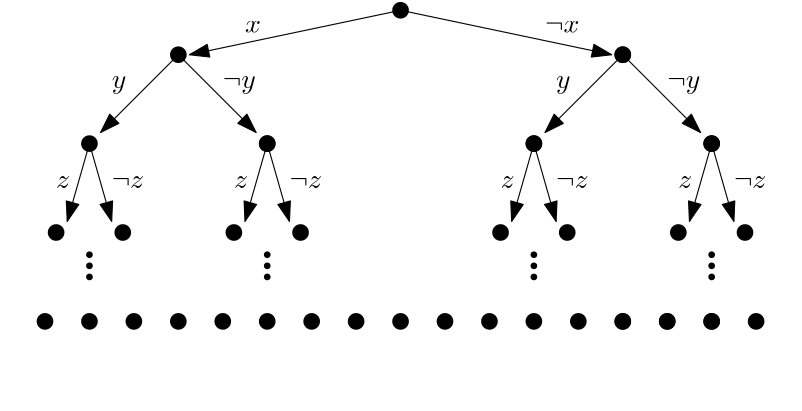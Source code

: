 <?xml version="1.0"?>
<!DOCTYPE ipe SYSTEM "ipe.dtd">
<ipe version="70206" creator="Ipe 7.2.7">
<info created="D:20180321141825" modified="D:20180321141856"/>
<ipestyle name="basic">
<symbol name="arrow/arc(spx)">
<path stroke="sym-stroke" fill="sym-stroke" pen="sym-pen">
0 0 m
-1 0.333 l
-1 -0.333 l
h
</path>
</symbol>
<symbol name="arrow/farc(spx)">
<path stroke="sym-stroke" fill="white" pen="sym-pen">
0 0 m
-1 0.333 l
-1 -0.333 l
h
</path>
</symbol>
<symbol name="arrow/ptarc(spx)">
<path stroke="sym-stroke" fill="sym-stroke" pen="sym-pen">
0 0 m
-1 0.333 l
-0.8 0 l
-1 -0.333 l
h
</path>
</symbol>
<symbol name="arrow/fptarc(spx)">
<path stroke="sym-stroke" fill="white" pen="sym-pen">
0 0 m
-1 0.333 l
-0.8 0 l
-1 -0.333 l
h
</path>
</symbol>
<symbol name="mark/circle(sx)" transformations="translations">
<path fill="sym-stroke">
0.6 0 0 0.6 0 0 e
0.4 0 0 0.4 0 0 e
</path>
</symbol>
<symbol name="mark/disk(sx)" transformations="translations">
<path fill="sym-stroke">
0.6 0 0 0.6 0 0 e
</path>
</symbol>
<symbol name="mark/fdisk(sfx)" transformations="translations">
<group>
<path fill="sym-fill">
0.5 0 0 0.5 0 0 e
</path>
<path fill="sym-stroke" fillrule="eofill">
0.6 0 0 0.6 0 0 e
0.4 0 0 0.4 0 0 e
</path>
</group>
</symbol>
<symbol name="mark/box(sx)" transformations="translations">
<path fill="sym-stroke" fillrule="eofill">
-0.6 -0.6 m
0.6 -0.6 l
0.6 0.6 l
-0.6 0.6 l
h
-0.4 -0.4 m
0.4 -0.4 l
0.4 0.4 l
-0.4 0.4 l
h
</path>
</symbol>
<symbol name="mark/square(sx)" transformations="translations">
<path fill="sym-stroke">
-0.6 -0.6 m
0.6 -0.6 l
0.6 0.6 l
-0.6 0.6 l
h
</path>
</symbol>
<symbol name="mark/fsquare(sfx)" transformations="translations">
<group>
<path fill="sym-fill">
-0.5 -0.5 m
0.5 -0.5 l
0.5 0.5 l
-0.5 0.5 l
h
</path>
<path fill="sym-stroke" fillrule="eofill">
-0.6 -0.6 m
0.6 -0.6 l
0.6 0.6 l
-0.6 0.6 l
h
-0.4 -0.4 m
0.4 -0.4 l
0.4 0.4 l
-0.4 0.4 l
h
</path>
</group>
</symbol>
<symbol name="mark/cross(sx)" transformations="translations">
<group>
<path fill="sym-stroke">
-0.43 -0.57 m
0.57 0.43 l
0.43 0.57 l
-0.57 -0.43 l
h
</path>
<path fill="sym-stroke">
-0.43 0.57 m
0.57 -0.43 l
0.43 -0.57 l
-0.57 0.43 l
h
</path>
</group>
</symbol>
<symbol name="arrow/fnormal(spx)">
<path stroke="sym-stroke" fill="white" pen="sym-pen">
0 0 m
-1 0.333 l
-1 -0.333 l
h
</path>
</symbol>
<symbol name="arrow/pointed(spx)">
<path stroke="sym-stroke" fill="sym-stroke" pen="sym-pen">
0 0 m
-1 0.333 l
-0.8 0 l
-1 -0.333 l
h
</path>
</symbol>
<symbol name="arrow/fpointed(spx)">
<path stroke="sym-stroke" fill="white" pen="sym-pen">
0 0 m
-1 0.333 l
-0.8 0 l
-1 -0.333 l
h
</path>
</symbol>
<symbol name="arrow/linear(spx)">
<path stroke="sym-stroke" pen="sym-pen">
-1 0.333 m
0 0 l
-1 -0.333 l
</path>
</symbol>
<symbol name="arrow/fdouble(spx)">
<path stroke="sym-stroke" fill="white" pen="sym-pen">
0 0 m
-1 0.333 l
-1 -0.333 l
h
-1 0 m
-2 0.333 l
-2 -0.333 l
h
</path>
</symbol>
<symbol name="arrow/double(spx)">
<path stroke="sym-stroke" fill="sym-stroke" pen="sym-pen">
0 0 m
-1 0.333 l
-1 -0.333 l
h
-1 0 m
-2 0.333 l
-2 -0.333 l
h
</path>
</symbol>
<pen name="heavier" value="0.8"/>
<pen name="fat" value="1.2"/>
<pen name="ultrafat" value="2"/>
<symbolsize name="large" value="5"/>
<symbolsize name="small" value="2"/>
<symbolsize name="tiny" value="1.1"/>
<arrowsize name="large" value="10"/>
<arrowsize name="small" value="5"/>
<arrowsize name="tiny" value="3"/>
<color name="red" value="1 0 0"/>
<color name="green" value="0 1 0"/>
<color name="blue" value="0 0 1"/>
<color name="yellow" value="1 1 0"/>
<color name="orange" value="1 0.647 0"/>
<color name="gold" value="1 0.843 0"/>
<color name="purple" value="0.627 0.125 0.941"/>
<color name="gray" value="0.745"/>
<color name="brown" value="0.647 0.165 0.165"/>
<color name="navy" value="0 0 0.502"/>
<color name="pink" value="1 0.753 0.796"/>
<color name="seagreen" value="0.18 0.545 0.341"/>
<color name="turquoise" value="0.251 0.878 0.816"/>
<color name="violet" value="0.933 0.51 0.933"/>
<color name="darkblue" value="0 0 0.545"/>
<color name="darkcyan" value="0 0.545 0.545"/>
<color name="darkgray" value="0.663"/>
<color name="darkgreen" value="0 0.392 0"/>
<color name="darkmagenta" value="0.545 0 0.545"/>
<color name="darkorange" value="1 0.549 0"/>
<color name="darkred" value="0.545 0 0"/>
<color name="lightblue" value="0.678 0.847 0.902"/>
<color name="lightcyan" value="0.878 1 1"/>
<color name="lightgray" value="0.827"/>
<color name="lightgreen" value="0.565 0.933 0.565"/>
<color name="lightyellow" value="1 1 0.878"/>
<dashstyle name="dashed" value="[4] 0"/>
<dashstyle name="dotted" value="[1 3] 0"/>
<dashstyle name="dash dotted" value="[4 2 1 2] 0"/>
<dashstyle name="dash dot dotted" value="[4 2 1 2 1 2] 0"/>
<textsize name="large" value="\large"/>
<textsize name="Large" value="\Large"/>
<textsize name="LARGE" value="\LARGE"/>
<textsize name="huge" value="\huge"/>
<textsize name="Huge" value="\Huge"/>
<textsize name="small" value="\small"/>
<textsize name="footnote" value="\footnotesize"/>
<textsize name="tiny" value="\tiny"/>
<textstyle name="center" begin="\begin{center}" end="\end{center}"/>
<textstyle name="itemize" begin="\begin{itemize}" end="\end{itemize}"/>
<textstyle name="item" begin="\begin{itemize}\item{}" end="\end{itemize}"/>
<gridsize name="4 pts" value="4"/>
<gridsize name="8 pts (~3 mm)" value="8"/>
<gridsize name="16 pts (~6 mm)" value="16"/>
<gridsize name="32 pts (~12 mm)" value="32"/>
<gridsize name="10 pts (~3.5 mm)" value="10"/>
<gridsize name="20 pts (~7 mm)" value="20"/>
<gridsize name="14 pts (~5 mm)" value="14"/>
<gridsize name="28 pts (~10 mm)" value="28"/>
<gridsize name="56 pts (~20 mm)" value="56"/>
<anglesize name="90 deg" value="90"/>
<anglesize name="60 deg" value="60"/>
<anglesize name="45 deg" value="45"/>
<anglesize name="30 deg" value="30"/>
<anglesize name="22.5 deg" value="22.5"/>
<opacity name="10%" value="0.1"/>
<opacity name="30%" value="0.3"/>
<opacity name="50%" value="0.5"/>
<opacity name="75%" value="0.75"/>
<tiling name="falling" angle="-60" step="4" width="1"/>
<tiling name="rising" angle="30" step="4" width="1"/>
</ipestyle>
<page>
<layer name="alpha"/>
<view layers="alpha" active="alpha"/>
<use layer="alpha" name="mark/disk(sx)" pos="208 832" size="large" stroke="black"/>
<use name="mark/disk(sx)" pos="128 816" size="large" stroke="black"/>
<use name="mark/disk(sx)" pos="288 816" size="large" stroke="black"/>
<path stroke="black" arrow="normal/normal">
208 832 m
132 816 l
</path>
<path stroke="black" arrow="normal/normal">
208 832 m
284 816 l
</path>
<text matrix="1 0 0 1 0 -4" transformations="translations" pos="152 828" stroke="black" type="label" width="5.694" height="4.289" depth="0" valign="baseline">$x$</text>
<text matrix="1 0 0 1 108 -4" transformations="translations" pos="152 828" stroke="black" type="label" width="12.336" height="4.289" depth="0" valign="baseline" style="math">\neg x</text>
<use name="mark/disk(sx)" pos="96 784" size="large" stroke="black"/>
<use name="mark/disk(sx)" pos="160 784" size="large" stroke="black"/>
<path stroke="black" arrow="normal/normal">
128 816 m
100 788 l
</path>
<path stroke="black" arrow="normal/normal">
128 816 m
156 788 l
</path>
<text transformations="translations" pos="104 804" stroke="black" type="label" width="5.242" height="4.297" depth="1.93" valign="baseline">$y$</text>
<text matrix="1 0 0 1 40 0" transformations="translations" pos="104 804" stroke="black" type="label" width="11.884" height="4.297" depth="1.93" valign="baseline" style="math">\neg y</text>
<use matrix="1 0 0 1 160 0" name="mark/disk(sx)" pos="128 816" size="large" stroke="black"/>
<use matrix="1 0 0 1 160 0" name="mark/disk(sx)" pos="96 784" size="large" stroke="black"/>
<use matrix="1 0 0 1 160 0" name="mark/disk(sx)" pos="160 784" size="large" stroke="black"/>
<path matrix="1 0 0 1 160 0" stroke="black" arrow="normal/normal">
128 816 m
100 788 l
</path>
<path matrix="1 0 0 1 160 0" stroke="black" arrow="normal/normal">
128 816 m
156 788 l
</path>
<text matrix="1 0 0 1 160 0" transformations="translations" pos="104 804" stroke="black" type="label" width="5.242" height="4.297" depth="1.93" valign="baseline" style="math">y</text>
<text matrix="1 0 0 1 200 0" transformations="translations" pos="104 804" stroke="black" type="label" width="11.884" height="4.297" depth="1.93" valign="baseline" style="math">\neg y</text>
<use name="mark/disk(sx)" pos="84 752" size="large" stroke="black"/>
<use name="mark/disk(sx)" pos="108 752" size="large" stroke="black"/>
<path stroke="black" arrow="normal/normal">
96 784 m
88 756 l
</path>
<path stroke="black" arrow="normal/normal">
96 784 m
104 756 l
</path>
<text matrix="1 0 0 1 -20 -36" transformations="translations" pos="104 804" stroke="black" type="label" width="5.071" height="4.289" depth="0" valign="baseline" style="math">z</text>
<text matrix="1 0 0 1 0 -36" transformations="translations" pos="104 804" stroke="black" type="label" width="11.713" height="4.289" depth="0" valign="baseline" style="math">\neg z</text>
<use matrix="1 0 0 1 64 0" name="mark/disk(sx)" pos="96 784" size="large" stroke="black"/>
<use matrix="1 0 0 1 64 0" name="mark/disk(sx)" pos="84 752" size="large" stroke="black"/>
<use matrix="1 0 0 1 64 0" name="mark/disk(sx)" pos="108 752" size="large" stroke="black"/>
<path matrix="1 0 0 1 64 0" stroke="black" arrow="normal/normal">
96 784 m
88 756 l
</path>
<path matrix="1 0 0 1 64 0" stroke="black" arrow="normal/normal">
96 784 m
104 756 l
</path>
<text matrix="1 0 0 1 44 -36" transformations="translations" pos="104 804" stroke="black" type="label" width="5.071" height="4.289" depth="0" valign="baseline" style="math">z</text>
<text matrix="1 0 0 1 64 -36" transformations="translations" pos="104 804" stroke="black" type="label" width="11.713" height="4.289" depth="0" valign="baseline" style="math">\neg z</text>
<use matrix="1 0 0 1 160 0" name="mark/disk(sx)" pos="96 784" size="large" stroke="black"/>
<use matrix="1 0 0 1 160 0" name="mark/disk(sx)" pos="84 752" size="large" stroke="black"/>
<use matrix="1 0 0 1 160 0" name="mark/disk(sx)" pos="108 752" size="large" stroke="black"/>
<path matrix="1 0 0 1 160 0" stroke="black" arrow="normal/normal">
96 784 m
88 756 l
</path>
<path matrix="1 0 0 1 160 0" stroke="black" arrow="normal/normal">
96 784 m
104 756 l
</path>
<text matrix="1 0 0 1 140 -36" transformations="translations" pos="104 804" stroke="black" type="label" width="5.071" height="4.289" depth="0" valign="baseline" style="math">z</text>
<text matrix="1 0 0 1 160 -36" transformations="translations" pos="104 804" stroke="black" type="label" width="11.713" height="4.289" depth="0" valign="baseline" style="math">\neg z</text>
<use matrix="1 0 0 1 224 0" name="mark/disk(sx)" pos="96 784" size="large" stroke="black"/>
<use matrix="1 0 0 1 224 0" name="mark/disk(sx)" pos="84 752" size="large" stroke="black"/>
<use matrix="1 0 0 1 224 0" name="mark/disk(sx)" pos="108 752" size="large" stroke="black"/>
<path matrix="1 0 0 1 224 0" stroke="black" arrow="normal/normal">
96 784 m
88 756 l
</path>
<path matrix="1 0 0 1 224 0" stroke="black" arrow="normal/normal">
96 784 m
104 756 l
</path>
<text matrix="1 0 0 1 204 -36" transformations="translations" pos="104 804" stroke="black" type="label" width="5.071" height="4.289" depth="0" valign="baseline" style="math">z</text>
<text matrix="1 0 0 1 224 -36" transformations="translations" pos="104 804" stroke="black" type="label" width="11.713" height="4.289" depth="0" valign="baseline" style="math">\neg z</text>
<use name="mark/disk(sx)" pos="96 744" size="small" stroke="black"/>
<use name="mark/disk(sx)" pos="96 740" size="small" stroke="black"/>
<use name="mark/disk(sx)" pos="96 736" size="small" stroke="black"/>
<use name="mark/disk(sx)" pos="160 744" size="small" stroke="black"/>
<use name="mark/disk(sx)" pos="160 740" size="small" stroke="black"/>
<use name="mark/disk(sx)" pos="160 736" size="small" stroke="black"/>
<use name="mark/disk(sx)" pos="256 744" size="small" stroke="black"/>
<use name="mark/disk(sx)" pos="256 740" size="small" stroke="black"/>
<use name="mark/disk(sx)" pos="256 736" size="small" stroke="black"/>
<use name="mark/disk(sx)" pos="320 744" size="small" stroke="black"/>
<use name="mark/disk(sx)" pos="320 740" size="small" stroke="black"/>
<use name="mark/disk(sx)" pos="320 736" size="small" stroke="black"/>
<use matrix="1 0 0 1 -4 -32" name="mark/disk(sx)" pos="84 752" size="large" stroke="black"/>
<use matrix="1 0 0 1 12 -32" name="mark/disk(sx)" pos="84 752" size="large" stroke="black"/>
<use matrix="1 0 0 1 28 -32" name="mark/disk(sx)" pos="84 752" size="large" stroke="black"/>
<use matrix="1 0 0 1 44 -32" name="mark/disk(sx)" pos="84 752" size="large" stroke="black"/>
<use matrix="1 0 0 1 60 -32" name="mark/disk(sx)" pos="84 752" size="large" stroke="black"/>
<use matrix="1 0 0 1 76 -32" name="mark/disk(sx)" pos="84 752" size="large" stroke="black"/>
<use matrix="1 0 0 1 92 -32" name="mark/disk(sx)" pos="84 752" size="large" stroke="black"/>
<use matrix="1 0 0 1 108 -32" name="mark/disk(sx)" pos="84 752" size="large" stroke="black"/>
<use matrix="1 0 0 1 124 -32" name="mark/disk(sx)" pos="84 752" size="large" stroke="black"/>
<use matrix="1 0 0 1 140 -32" name="mark/disk(sx)" pos="84 752" size="large" stroke="black"/>
<use matrix="1 0 0 1 156 -32" name="mark/disk(sx)" pos="84 752" size="large" stroke="black"/>
<use matrix="1 0 0 1 172 -32" name="mark/disk(sx)" pos="84 752" size="large" stroke="black"/>
<use matrix="1 0 0 1 188 -32" name="mark/disk(sx)" pos="84 752" size="large" stroke="black"/>
<use matrix="1 0 0 1 204 -32" name="mark/disk(sx)" pos="84 752" size="large" stroke="black"/>
<use matrix="1 0 0 1 220 -32" name="mark/disk(sx)" pos="84 752" size="large" stroke="black"/>
<use matrix="1 0 0 1 236 -32" name="mark/disk(sx)" pos="84 752" size="large" stroke="black"/>
<use matrix="1 0 0 1 204 -32" name="mark/disk(sx)" pos="84 752" size="large" stroke="black"/>
<use matrix="1 0 0 1 220 -32" name="mark/disk(sx)" pos="84 752" size="large" stroke="black"/>
<use matrix="1 0 0 1 236 -32" name="mark/disk(sx)" pos="84 752" size="large" stroke="black"/>
<use matrix="1 0 0 1 252 -32" name="mark/disk(sx)" pos="84 752" size="large" stroke="black"/>
<path stroke="white">
64 688 m
352 688 l
</path>
</page>
</ipe>
